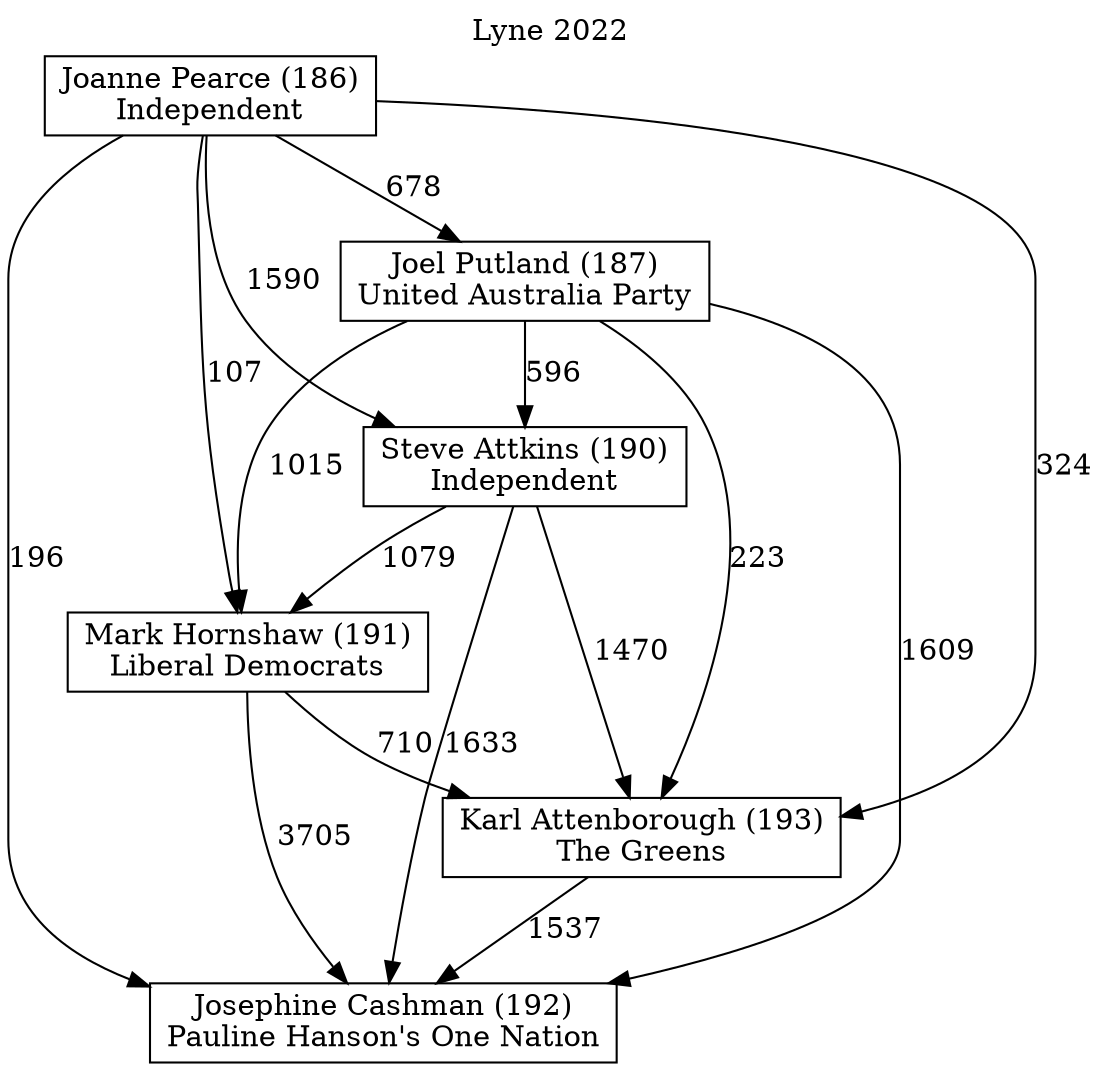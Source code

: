 // House preference flow
digraph "Josephine Cashman (192)_Lyne_2022" {
	graph [label="Lyne 2022" labelloc=t mclimit=10]
	node [shape=box]
	"Josephine Cashman (192)" [label="Josephine Cashman (192)
Pauline Hanson's One Nation"]
	"Karl Attenborough (193)" [label="Karl Attenborough (193)
The Greens"]
	"Mark Hornshaw (191)" [label="Mark Hornshaw (191)
Liberal Democrats"]
	"Steve Attkins (190)" [label="Steve Attkins (190)
Independent"]
	"Joel Putland (187)" [label="Joel Putland (187)
United Australia Party"]
	"Joanne Pearce (186)" [label="Joanne Pearce (186)
Independent"]
	"Karl Attenborough (193)" -> "Josephine Cashman (192)" [label=1537]
	"Mark Hornshaw (191)" -> "Karl Attenborough (193)" [label=710]
	"Steve Attkins (190)" -> "Mark Hornshaw (191)" [label=1079]
	"Joel Putland (187)" -> "Steve Attkins (190)" [label=596]
	"Joanne Pearce (186)" -> "Joel Putland (187)" [label=678]
	"Mark Hornshaw (191)" -> "Josephine Cashman (192)" [label=3705]
	"Steve Attkins (190)" -> "Josephine Cashman (192)" [label=1633]
	"Joel Putland (187)" -> "Josephine Cashman (192)" [label=1609]
	"Joanne Pearce (186)" -> "Josephine Cashman (192)" [label=196]
	"Joanne Pearce (186)" -> "Steve Attkins (190)" [label=1590]
	"Joel Putland (187)" -> "Mark Hornshaw (191)" [label=1015]
	"Joanne Pearce (186)" -> "Mark Hornshaw (191)" [label=107]
	"Steve Attkins (190)" -> "Karl Attenborough (193)" [label=1470]
	"Joel Putland (187)" -> "Karl Attenborough (193)" [label=223]
	"Joanne Pearce (186)" -> "Karl Attenborough (193)" [label=324]
}
